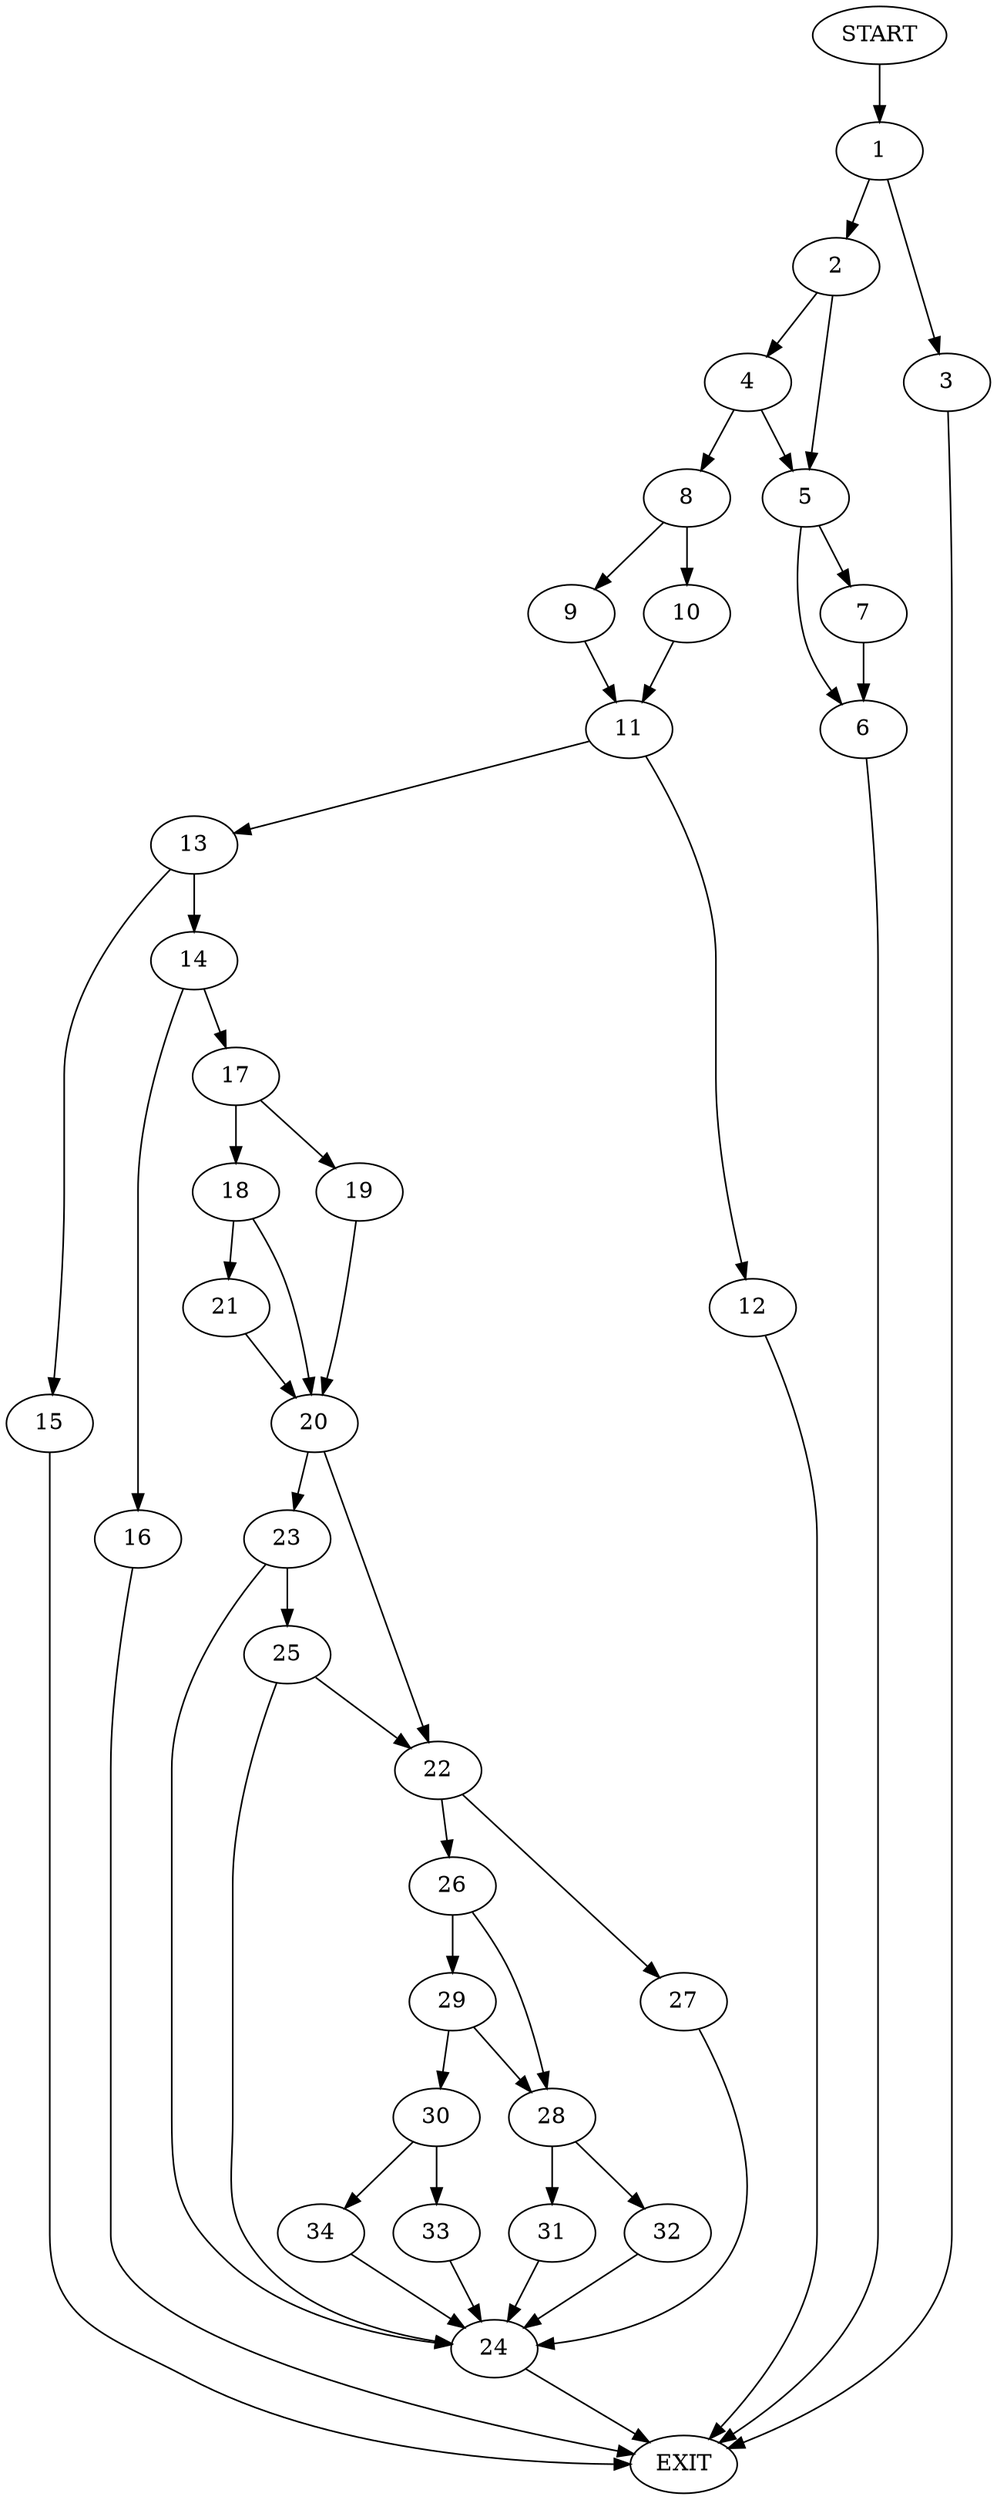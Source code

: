 digraph {
0 [label="START"]
35 [label="EXIT"]
0 -> 1
1 -> 2
1 -> 3
3 -> 35
2 -> 4
2 -> 5
5 -> 6
5 -> 7
4 -> 8
4 -> 5
8 -> 9
8 -> 10
7 -> 6
6 -> 35
9 -> 11
10 -> 11
11 -> 12
11 -> 13
12 -> 35
13 -> 14
13 -> 15
15 -> 35
14 -> 16
14 -> 17
17 -> 18
17 -> 19
16 -> 35
18 -> 20
18 -> 21
19 -> 20
20 -> 22
20 -> 23
21 -> 20
23 -> 24
23 -> 25
22 -> 26
22 -> 27
24 -> 35
25 -> 24
25 -> 22
27 -> 24
26 -> 28
26 -> 29
29 -> 30
29 -> 28
28 -> 31
28 -> 32
30 -> 33
30 -> 34
31 -> 24
32 -> 24
33 -> 24
34 -> 24
}
